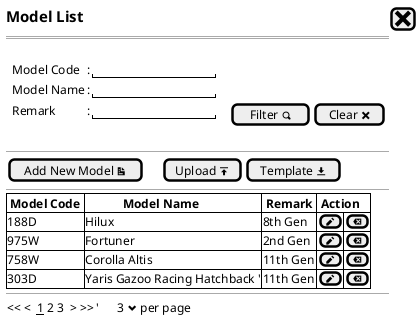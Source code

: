 @startsalt
{
  <size:15><b>Model List |[<size:25><&x>]|*
  ==
  .
  {
      .|Model Code        |: |"               "|*
      .|Model Name  |: |"               "|*
      .|Remark      |: |"               "|.|.|[Filter <&magnifying-glass>]| [Clear <&x>]|*
  }
  .
  --
  {
  [Add New Model <&document>]|.|.|.|[Upload <&data-transfer-upload>]| [Template <&data-transfer-download>]|* 
  }
  --
  {#
    |<b> Model Code |<b>            Model Name      |<b> Remark     |<b> Action |*|*|*
    |  188D         | Hilux                         | 8th Gen       |[<&pencil>]|[<&delete>]|*
    |  975W         | Fortuner                      | 2nd Gen       |[<&pencil>]|[<&delete>]|*
    |  758W         | Corolla Altis                 | 11th Gen      |[<&pencil>]|[<&delete>]|*
    |  303D         | Yaris Gazoo Racing Hatchback '| 11th Gen      |[<&pencil>]|[<&delete>]|*    
  }
  --
  {
  << <  __1__ 2 3  > >>  |'      3 <&chevron-bottom> per page |*
  }

}
@endsalt
